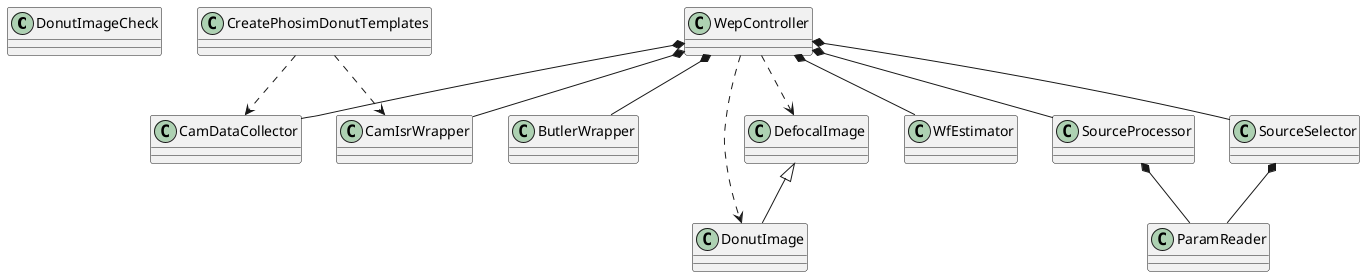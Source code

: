 @startuml
class DonutImageCheck
WepController *-- ButlerWrapper
WepController *-- CamDataCollector
WepController *-- CamIsrWrapper
WepController *-- SourceSelector
WepController *-- SourceProcessor
WepController *-- WfEstimator
DefocalImage <|-- DonutImage
WepController ..> DefocalImage
WepController ..> DonutImage
SourceSelector *-- ParamReader
SourceProcessor *-- ParamReader
CreatePhosimDonutTemplates ..> CamIsrWrapper
CreatePhosimDonutTemplates ..> CamDataCollector
@enduml
